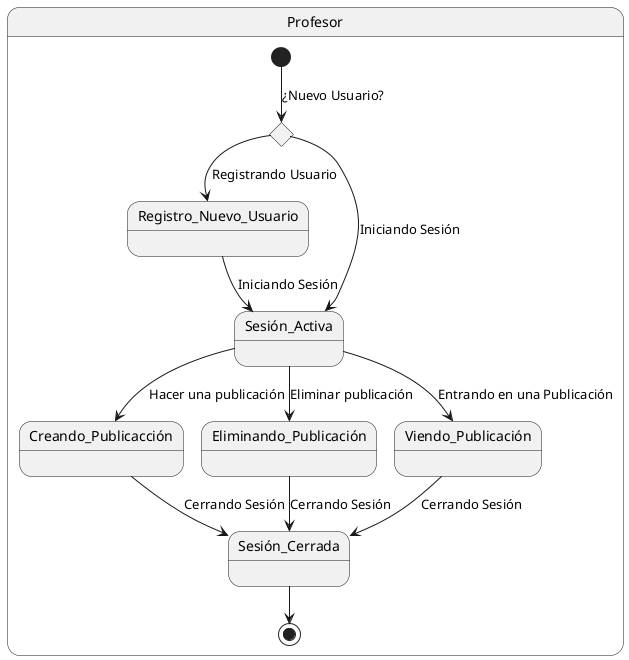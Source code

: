 @startuml Profesor

hide empty description

state Profesor{
    Registro_Nuevo_Usuario:
    Sesión_Activa:
    Creando_Publicacción:
    Eliminando_Publicación:
    Viendo_Publicación:
    state C <<choice>>
    Sesión_Cerrada:

    [*] --> C : ¿Nuevo Usuario?
    C --> Registro_Nuevo_Usuario : Registrando Usuario
    C --> Sesión_Activa : Iniciando Sesión
    Registro_Nuevo_Usuario --> Sesión_Activa : Iniciando Sesión
    Sesión_Activa --> Viendo_Publicación : Entrando en una Publicación
    Sesión_Activa --> Eliminando_Publicación : Eliminar publicación
    Sesión_Activa --> Creando_Publicacción : Hacer una publicación
    Viendo_Publicación --> Sesión_Cerrada :  Cerrando Sesión
    Eliminando_Publicación --> Sesión_Cerrada : Cerrando Sesión
    Creando_Publicacción --> Sesión_Cerrada : Cerrando Sesión
    Sesión_Cerrada --> [*]
}

@enduml